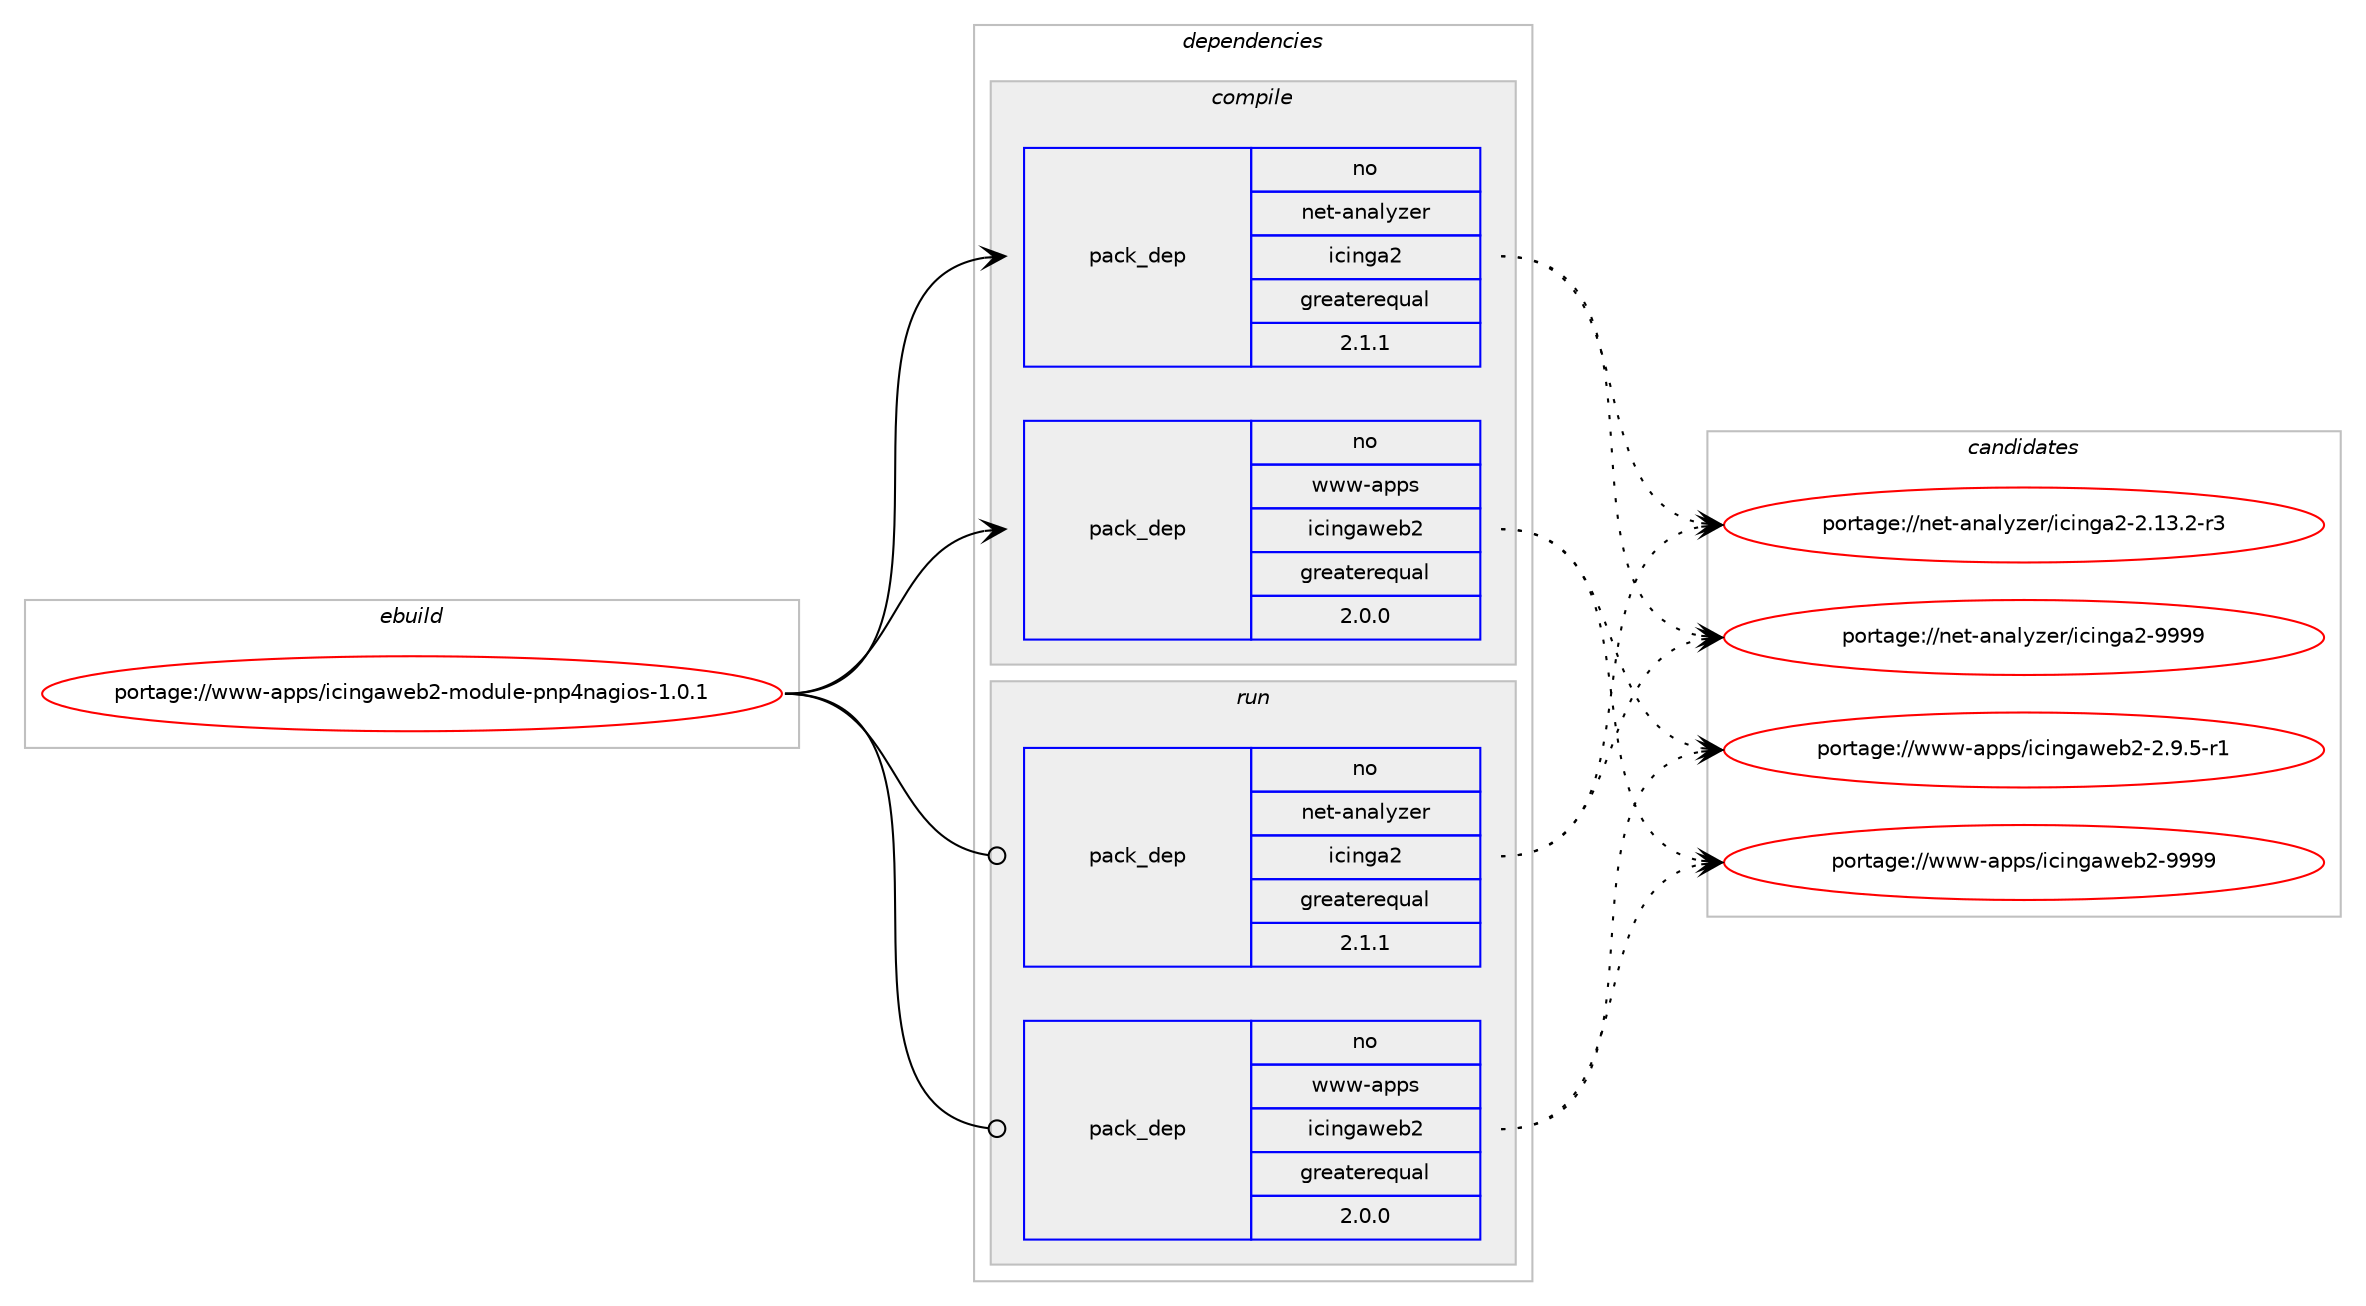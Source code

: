 digraph prolog {

# *************
# Graph options
# *************

newrank=true;
concentrate=true;
compound=true;
graph [rankdir=LR,fontname=Helvetica,fontsize=10,ranksep=1.5];#, ranksep=2.5, nodesep=0.2];
edge  [arrowhead=vee];
node  [fontname=Helvetica,fontsize=10];

# **********
# The ebuild
# **********

subgraph cluster_leftcol {
color=gray;
rank=same;
label=<<i>ebuild</i>>;
id [label="portage://www-apps/icingaweb2-module-pnp4nagios-1.0.1", color=red, width=4, href="../www-apps/icingaweb2-module-pnp4nagios-1.0.1.svg"];
}

# ****************
# The dependencies
# ****************

subgraph cluster_midcol {
color=gray;
label=<<i>dependencies</i>>;
subgraph cluster_compile {
fillcolor="#eeeeee";
style=filled;
label=<<i>compile</i>>;
subgraph pack2745 {
dependency2870 [label=<<TABLE BORDER="0" CELLBORDER="1" CELLSPACING="0" CELLPADDING="4" WIDTH="220"><TR><TD ROWSPAN="6" CELLPADDING="30">pack_dep</TD></TR><TR><TD WIDTH="110">no</TD></TR><TR><TD>net-analyzer</TD></TR><TR><TD>icinga2</TD></TR><TR><TD>greaterequal</TD></TR><TR><TD>2.1.1</TD></TR></TABLE>>, shape=none, color=blue];
}
id:e -> dependency2870:w [weight=20,style="solid",arrowhead="vee"];
subgraph pack2746 {
dependency2871 [label=<<TABLE BORDER="0" CELLBORDER="1" CELLSPACING="0" CELLPADDING="4" WIDTH="220"><TR><TD ROWSPAN="6" CELLPADDING="30">pack_dep</TD></TR><TR><TD WIDTH="110">no</TD></TR><TR><TD>www-apps</TD></TR><TR><TD>icingaweb2</TD></TR><TR><TD>greaterequal</TD></TR><TR><TD>2.0.0</TD></TR></TABLE>>, shape=none, color=blue];
}
id:e -> dependency2871:w [weight=20,style="solid",arrowhead="vee"];
}
subgraph cluster_compileandrun {
fillcolor="#eeeeee";
style=filled;
label=<<i>compile and run</i>>;
}
subgraph cluster_run {
fillcolor="#eeeeee";
style=filled;
label=<<i>run</i>>;
subgraph pack2747 {
dependency2872 [label=<<TABLE BORDER="0" CELLBORDER="1" CELLSPACING="0" CELLPADDING="4" WIDTH="220"><TR><TD ROWSPAN="6" CELLPADDING="30">pack_dep</TD></TR><TR><TD WIDTH="110">no</TD></TR><TR><TD>net-analyzer</TD></TR><TR><TD>icinga2</TD></TR><TR><TD>greaterequal</TD></TR><TR><TD>2.1.1</TD></TR></TABLE>>, shape=none, color=blue];
}
id:e -> dependency2872:w [weight=20,style="solid",arrowhead="odot"];
subgraph pack2748 {
dependency2873 [label=<<TABLE BORDER="0" CELLBORDER="1" CELLSPACING="0" CELLPADDING="4" WIDTH="220"><TR><TD ROWSPAN="6" CELLPADDING="30">pack_dep</TD></TR><TR><TD WIDTH="110">no</TD></TR><TR><TD>www-apps</TD></TR><TR><TD>icingaweb2</TD></TR><TR><TD>greaterequal</TD></TR><TR><TD>2.0.0</TD></TR></TABLE>>, shape=none, color=blue];
}
id:e -> dependency2873:w [weight=20,style="solid",arrowhead="odot"];
}
}

# **************
# The candidates
# **************

subgraph cluster_choices {
rank=same;
color=gray;
label=<<i>candidates</i>>;

subgraph choice2745 {
color=black;
nodesep=1;
choice11010111645971109710812112210111447105991051101039750455046495146504511451 [label="portage://net-analyzer/icinga2-2.13.2-r3", color=red, width=4,href="../net-analyzer/icinga2-2.13.2-r3.svg"];
choice110101116459711097108121122101114471059910511010397504557575757 [label="portage://net-analyzer/icinga2-9999", color=red, width=4,href="../net-analyzer/icinga2-9999.svg"];
dependency2870:e -> choice11010111645971109710812112210111447105991051101039750455046495146504511451:w [style=dotted,weight="100"];
dependency2870:e -> choice110101116459711097108121122101114471059910511010397504557575757:w [style=dotted,weight="100"];
}
subgraph choice2746 {
color=black;
nodesep=1;
choice119119119459711211211547105991051101039711910198504550465746534511449 [label="portage://www-apps/icingaweb2-2.9.5-r1", color=red, width=4,href="../www-apps/icingaweb2-2.9.5-r1.svg"];
choice119119119459711211211547105991051101039711910198504557575757 [label="portage://www-apps/icingaweb2-9999", color=red, width=4,href="../www-apps/icingaweb2-9999.svg"];
dependency2871:e -> choice119119119459711211211547105991051101039711910198504550465746534511449:w [style=dotted,weight="100"];
dependency2871:e -> choice119119119459711211211547105991051101039711910198504557575757:w [style=dotted,weight="100"];
}
subgraph choice2747 {
color=black;
nodesep=1;
choice11010111645971109710812112210111447105991051101039750455046495146504511451 [label="portage://net-analyzer/icinga2-2.13.2-r3", color=red, width=4,href="../net-analyzer/icinga2-2.13.2-r3.svg"];
choice110101116459711097108121122101114471059910511010397504557575757 [label="portage://net-analyzer/icinga2-9999", color=red, width=4,href="../net-analyzer/icinga2-9999.svg"];
dependency2872:e -> choice11010111645971109710812112210111447105991051101039750455046495146504511451:w [style=dotted,weight="100"];
dependency2872:e -> choice110101116459711097108121122101114471059910511010397504557575757:w [style=dotted,weight="100"];
}
subgraph choice2748 {
color=black;
nodesep=1;
choice119119119459711211211547105991051101039711910198504550465746534511449 [label="portage://www-apps/icingaweb2-2.9.5-r1", color=red, width=4,href="../www-apps/icingaweb2-2.9.5-r1.svg"];
choice119119119459711211211547105991051101039711910198504557575757 [label="portage://www-apps/icingaweb2-9999", color=red, width=4,href="../www-apps/icingaweb2-9999.svg"];
dependency2873:e -> choice119119119459711211211547105991051101039711910198504550465746534511449:w [style=dotted,weight="100"];
dependency2873:e -> choice119119119459711211211547105991051101039711910198504557575757:w [style=dotted,weight="100"];
}
}

}
